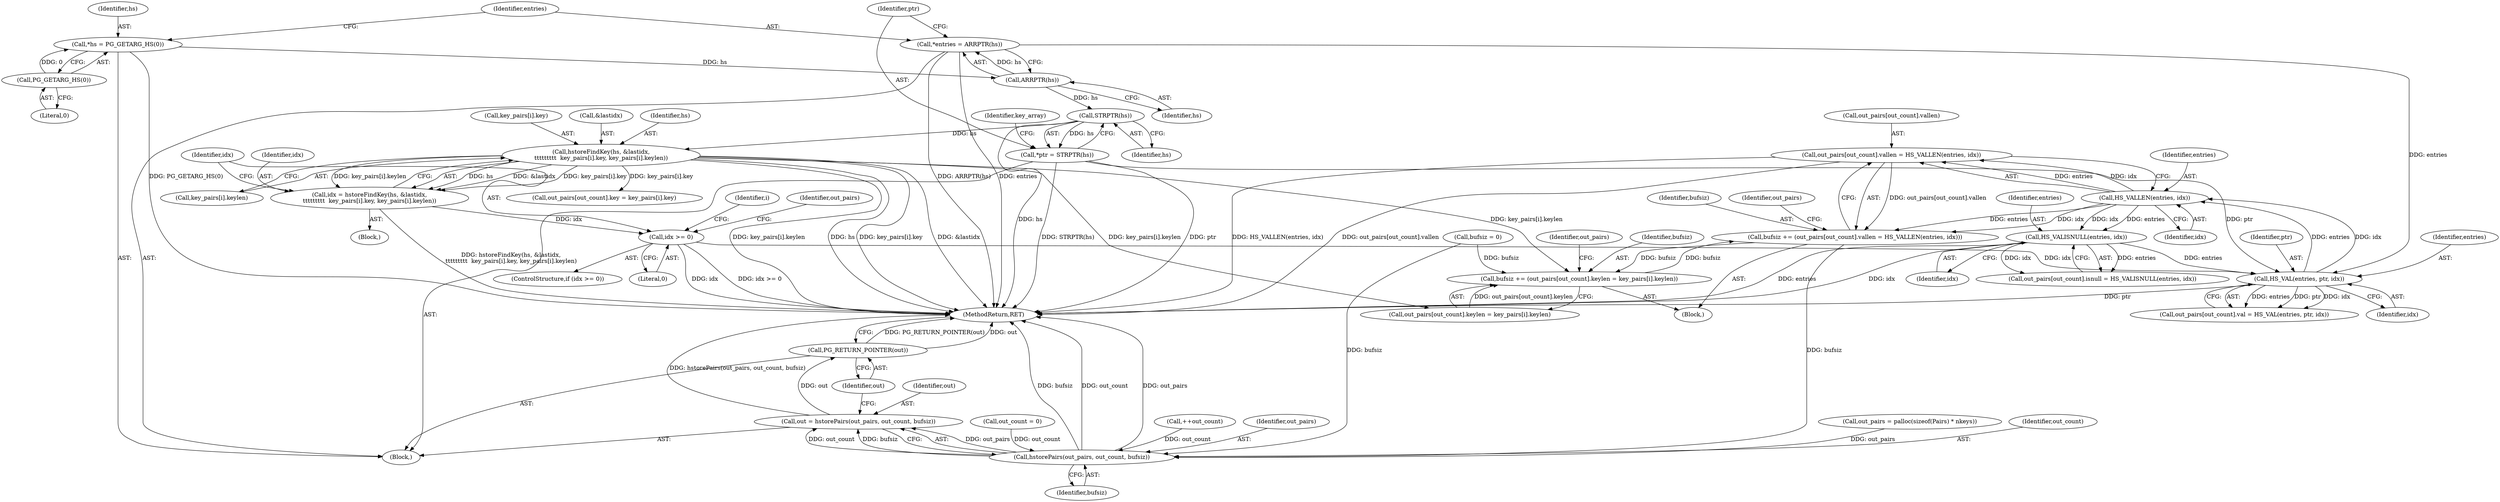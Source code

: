 digraph "0_postgres_31400a673325147e1205326008e32135a78b4d8a_4@array" {
"1000237" [label="(Call,out_pairs[out_count].vallen = HS_VALLEN(entries, idx))"];
"1000243" [label="(Call,HS_VALLEN(entries, idx))"];
"1000231" [label="(Call,HS_VAL(entries, ptr, idx))"];
"1000252" [label="(Call,HS_VALISNULL(entries, idx))"];
"1000112" [label="(Call,*entries = ARRPTR(hs))"];
"1000114" [label="(Call,ARRPTR(hs))"];
"1000107" [label="(Call,*hs = PG_GETARG_HS(0))"];
"1000109" [label="(Call,PG_GETARG_HS(0))"];
"1000117" [label="(Call,*ptr = STRPTR(hs))"];
"1000119" [label="(Call,STRPTR(hs))"];
"1000197" [label="(Call,idx >= 0)"];
"1000180" [label="(Call,idx = hstoreFindKey(hs, &lastidx,\n\t\t\t\t\t\t\t\t\t  key_pairs[i].key, key_pairs[i].keylen))"];
"1000182" [label="(Call,hstoreFindKey(hs, &lastidx,\n\t\t\t\t\t\t\t\t\t  key_pairs[i].key, key_pairs[i].keylen))"];
"1000235" [label="(Call,bufsiz += (out_pairs[out_count].vallen = HS_VALLEN(entries, idx)))"];
"1000212" [label="(Call,bufsiz += (out_pairs[out_count].keylen = key_pairs[i].keylen))"];
"1000266" [label="(Call,hstorePairs(out_pairs, out_count, bufsiz))"];
"1000264" [label="(Call,out = hstorePairs(out_pairs, out_count, bufsiz))"];
"1000270" [label="(Call,PG_RETURN_POINTER(out))"];
"1000262" [label="(Call,++out_count)"];
"1000246" [label="(Call,out_pairs[out_count].isnull = HS_VALISNULL(entries, idx))"];
"1000110" [label="(Literal,0)"];
"1000177" [label="(Identifier,i)"];
"1000270" [label="(Call,PG_RETURN_POINTER(out))"];
"1000236" [label="(Identifier,bufsiz)"];
"1000233" [label="(Identifier,ptr)"];
"1000117" [label="(Call,*ptr = STRPTR(hs))"];
"1000109" [label="(Call,PG_GETARG_HS(0))"];
"1000267" [label="(Identifier,out_pairs)"];
"1000238" [label="(Call,out_pairs[out_count].vallen)"];
"1000159" [label="(Call,out_pairs = palloc(sizeof(Pairs) * nkeys))"];
"1000181" [label="(Identifier,idx)"];
"1000271" [label="(Identifier,out)"];
"1000237" [label="(Call,out_pairs[out_count].vallen = HS_VALLEN(entries, idx))"];
"1000113" [label="(Identifier,entries)"];
"1000228" [label="(Identifier,out_pairs)"];
"1000231" [label="(Call,HS_VAL(entries, ptr, idx))"];
"1000265" [label="(Identifier,out)"];
"1000112" [label="(Call,*entries = ARRPTR(hs))"];
"1000213" [label="(Identifier,bufsiz)"];
"1000249" [label="(Identifier,out_pairs)"];
"1000119" [label="(Call,STRPTR(hs))"];
"1000243" [label="(Call,HS_VALLEN(entries, idx))"];
"1000183" [label="(Identifier,hs)"];
"1000212" [label="(Call,bufsiz += (out_pairs[out_count].keylen = key_pairs[i].keylen))"];
"1000204" [label="(Identifier,out_pairs)"];
"1000269" [label="(Identifier,bufsiz)"];
"1000114" [label="(Call,ARRPTR(hs))"];
"1000268" [label="(Identifier,out_count)"];
"1000118" [label="(Identifier,ptr)"];
"1000201" [label="(Call,out_pairs[out_count].key = key_pairs[i].key)"];
"1000197" [label="(Call,idx >= 0)"];
"1000266" [label="(Call,hstorePairs(out_pairs, out_count, bufsiz))"];
"1000272" [label="(MethodReturn,RET)"];
"1000196" [label="(ControlStructure,if (idx >= 0))"];
"1000235" [label="(Call,bufsiz += (out_pairs[out_count].vallen = HS_VALLEN(entries, idx)))"];
"1000186" [label="(Call,key_pairs[i].key)"];
"1000245" [label="(Identifier,idx)"];
"1000199" [label="(Literal,0)"];
"1000254" [label="(Identifier,idx)"];
"1000166" [label="(Call,bufsiz = 0)"];
"1000253" [label="(Identifier,entries)"];
"1000225" [label="(Call,out_pairs[out_count].val = HS_VAL(entries, ptr, idx))"];
"1000182" [label="(Call,hstoreFindKey(hs, &lastidx,\n\t\t\t\t\t\t\t\t\t  key_pairs[i].key, key_pairs[i].keylen))"];
"1000198" [label="(Identifier,idx)"];
"1000234" [label="(Identifier,idx)"];
"1000191" [label="(Call,key_pairs[i].keylen)"];
"1000200" [label="(Block,)"];
"1000107" [label="(Call,*hs = PG_GETARG_HS(0))"];
"1000178" [label="(Block,)"];
"1000214" [label="(Call,out_pairs[out_count].keylen = key_pairs[i].keylen)"];
"1000108" [label="(Identifier,hs)"];
"1000120" [label="(Identifier,hs)"];
"1000264" [label="(Call,out = hstorePairs(out_pairs, out_count, bufsiz))"];
"1000123" [label="(Identifier,key_array)"];
"1000180" [label="(Call,idx = hstoreFindKey(hs, &lastidx,\n\t\t\t\t\t\t\t\t\t  key_pairs[i].key, key_pairs[i].keylen))"];
"1000232" [label="(Identifier,entries)"];
"1000105" [label="(Block,)"];
"1000244" [label="(Identifier,entries)"];
"1000252" [label="(Call,HS_VALISNULL(entries, idx))"];
"1000115" [label="(Identifier,hs)"];
"1000143" [label="(Call,out_count = 0)"];
"1000184" [label="(Call,&lastidx)"];
"1000237" -> "1000235"  [label="AST: "];
"1000237" -> "1000243"  [label="CFG: "];
"1000238" -> "1000237"  [label="AST: "];
"1000243" -> "1000237"  [label="AST: "];
"1000235" -> "1000237"  [label="CFG: "];
"1000237" -> "1000272"  [label="DDG: out_pairs[out_count].vallen"];
"1000237" -> "1000272"  [label="DDG: HS_VALLEN(entries, idx)"];
"1000237" -> "1000235"  [label="DDG: out_pairs[out_count].vallen"];
"1000243" -> "1000237"  [label="DDG: entries"];
"1000243" -> "1000237"  [label="DDG: idx"];
"1000243" -> "1000245"  [label="CFG: "];
"1000244" -> "1000243"  [label="AST: "];
"1000245" -> "1000243"  [label="AST: "];
"1000243" -> "1000235"  [label="DDG: entries"];
"1000243" -> "1000235"  [label="DDG: idx"];
"1000231" -> "1000243"  [label="DDG: entries"];
"1000231" -> "1000243"  [label="DDG: idx"];
"1000243" -> "1000252"  [label="DDG: entries"];
"1000243" -> "1000252"  [label="DDG: idx"];
"1000231" -> "1000225"  [label="AST: "];
"1000231" -> "1000234"  [label="CFG: "];
"1000232" -> "1000231"  [label="AST: "];
"1000233" -> "1000231"  [label="AST: "];
"1000234" -> "1000231"  [label="AST: "];
"1000225" -> "1000231"  [label="CFG: "];
"1000231" -> "1000272"  [label="DDG: ptr"];
"1000231" -> "1000225"  [label="DDG: entries"];
"1000231" -> "1000225"  [label="DDG: ptr"];
"1000231" -> "1000225"  [label="DDG: idx"];
"1000252" -> "1000231"  [label="DDG: entries"];
"1000112" -> "1000231"  [label="DDG: entries"];
"1000117" -> "1000231"  [label="DDG: ptr"];
"1000197" -> "1000231"  [label="DDG: idx"];
"1000252" -> "1000246"  [label="AST: "];
"1000252" -> "1000254"  [label="CFG: "];
"1000253" -> "1000252"  [label="AST: "];
"1000254" -> "1000252"  [label="AST: "];
"1000246" -> "1000252"  [label="CFG: "];
"1000252" -> "1000272"  [label="DDG: entries"];
"1000252" -> "1000272"  [label="DDG: idx"];
"1000252" -> "1000246"  [label="DDG: entries"];
"1000252" -> "1000246"  [label="DDG: idx"];
"1000112" -> "1000105"  [label="AST: "];
"1000112" -> "1000114"  [label="CFG: "];
"1000113" -> "1000112"  [label="AST: "];
"1000114" -> "1000112"  [label="AST: "];
"1000118" -> "1000112"  [label="CFG: "];
"1000112" -> "1000272"  [label="DDG: ARRPTR(hs)"];
"1000112" -> "1000272"  [label="DDG: entries"];
"1000114" -> "1000112"  [label="DDG: hs"];
"1000114" -> "1000115"  [label="CFG: "];
"1000115" -> "1000114"  [label="AST: "];
"1000107" -> "1000114"  [label="DDG: hs"];
"1000114" -> "1000119"  [label="DDG: hs"];
"1000107" -> "1000105"  [label="AST: "];
"1000107" -> "1000109"  [label="CFG: "];
"1000108" -> "1000107"  [label="AST: "];
"1000109" -> "1000107"  [label="AST: "];
"1000113" -> "1000107"  [label="CFG: "];
"1000107" -> "1000272"  [label="DDG: PG_GETARG_HS(0)"];
"1000109" -> "1000107"  [label="DDG: 0"];
"1000109" -> "1000110"  [label="CFG: "];
"1000110" -> "1000109"  [label="AST: "];
"1000117" -> "1000105"  [label="AST: "];
"1000117" -> "1000119"  [label="CFG: "];
"1000118" -> "1000117"  [label="AST: "];
"1000119" -> "1000117"  [label="AST: "];
"1000123" -> "1000117"  [label="CFG: "];
"1000117" -> "1000272"  [label="DDG: ptr"];
"1000117" -> "1000272"  [label="DDG: STRPTR(hs)"];
"1000119" -> "1000117"  [label="DDG: hs"];
"1000119" -> "1000120"  [label="CFG: "];
"1000120" -> "1000119"  [label="AST: "];
"1000119" -> "1000272"  [label="DDG: hs"];
"1000119" -> "1000182"  [label="DDG: hs"];
"1000197" -> "1000196"  [label="AST: "];
"1000197" -> "1000199"  [label="CFG: "];
"1000198" -> "1000197"  [label="AST: "];
"1000199" -> "1000197"  [label="AST: "];
"1000204" -> "1000197"  [label="CFG: "];
"1000177" -> "1000197"  [label="CFG: "];
"1000197" -> "1000272"  [label="DDG: idx >= 0"];
"1000197" -> "1000272"  [label="DDG: idx"];
"1000180" -> "1000197"  [label="DDG: idx"];
"1000180" -> "1000178"  [label="AST: "];
"1000180" -> "1000182"  [label="CFG: "];
"1000181" -> "1000180"  [label="AST: "];
"1000182" -> "1000180"  [label="AST: "];
"1000198" -> "1000180"  [label="CFG: "];
"1000180" -> "1000272"  [label="DDG: hstoreFindKey(hs, &lastidx,\n\t\t\t\t\t\t\t\t\t  key_pairs[i].key, key_pairs[i].keylen)"];
"1000182" -> "1000180"  [label="DDG: hs"];
"1000182" -> "1000180"  [label="DDG: &lastidx"];
"1000182" -> "1000180"  [label="DDG: key_pairs[i].key"];
"1000182" -> "1000180"  [label="DDG: key_pairs[i].keylen"];
"1000182" -> "1000191"  [label="CFG: "];
"1000183" -> "1000182"  [label="AST: "];
"1000184" -> "1000182"  [label="AST: "];
"1000186" -> "1000182"  [label="AST: "];
"1000191" -> "1000182"  [label="AST: "];
"1000182" -> "1000272"  [label="DDG: key_pairs[i].key"];
"1000182" -> "1000272"  [label="DDG: &lastidx"];
"1000182" -> "1000272"  [label="DDG: key_pairs[i].keylen"];
"1000182" -> "1000272"  [label="DDG: hs"];
"1000182" -> "1000201"  [label="DDG: key_pairs[i].key"];
"1000182" -> "1000212"  [label="DDG: key_pairs[i].keylen"];
"1000182" -> "1000214"  [label="DDG: key_pairs[i].keylen"];
"1000235" -> "1000200"  [label="AST: "];
"1000236" -> "1000235"  [label="AST: "];
"1000249" -> "1000235"  [label="CFG: "];
"1000235" -> "1000212"  [label="DDG: bufsiz"];
"1000212" -> "1000235"  [label="DDG: bufsiz"];
"1000235" -> "1000266"  [label="DDG: bufsiz"];
"1000212" -> "1000200"  [label="AST: "];
"1000212" -> "1000214"  [label="CFG: "];
"1000213" -> "1000212"  [label="AST: "];
"1000214" -> "1000212"  [label="AST: "];
"1000228" -> "1000212"  [label="CFG: "];
"1000166" -> "1000212"  [label="DDG: bufsiz"];
"1000214" -> "1000212"  [label="DDG: out_pairs[out_count].keylen"];
"1000266" -> "1000264"  [label="AST: "];
"1000266" -> "1000269"  [label="CFG: "];
"1000267" -> "1000266"  [label="AST: "];
"1000268" -> "1000266"  [label="AST: "];
"1000269" -> "1000266"  [label="AST: "];
"1000264" -> "1000266"  [label="CFG: "];
"1000266" -> "1000272"  [label="DDG: bufsiz"];
"1000266" -> "1000272"  [label="DDG: out_count"];
"1000266" -> "1000272"  [label="DDG: out_pairs"];
"1000266" -> "1000264"  [label="DDG: out_pairs"];
"1000266" -> "1000264"  [label="DDG: out_count"];
"1000266" -> "1000264"  [label="DDG: bufsiz"];
"1000159" -> "1000266"  [label="DDG: out_pairs"];
"1000143" -> "1000266"  [label="DDG: out_count"];
"1000262" -> "1000266"  [label="DDG: out_count"];
"1000166" -> "1000266"  [label="DDG: bufsiz"];
"1000264" -> "1000105"  [label="AST: "];
"1000265" -> "1000264"  [label="AST: "];
"1000271" -> "1000264"  [label="CFG: "];
"1000264" -> "1000272"  [label="DDG: hstorePairs(out_pairs, out_count, bufsiz)"];
"1000264" -> "1000270"  [label="DDG: out"];
"1000270" -> "1000105"  [label="AST: "];
"1000270" -> "1000271"  [label="CFG: "];
"1000271" -> "1000270"  [label="AST: "];
"1000272" -> "1000270"  [label="CFG: "];
"1000270" -> "1000272"  [label="DDG: PG_RETURN_POINTER(out)"];
"1000270" -> "1000272"  [label="DDG: out"];
}
